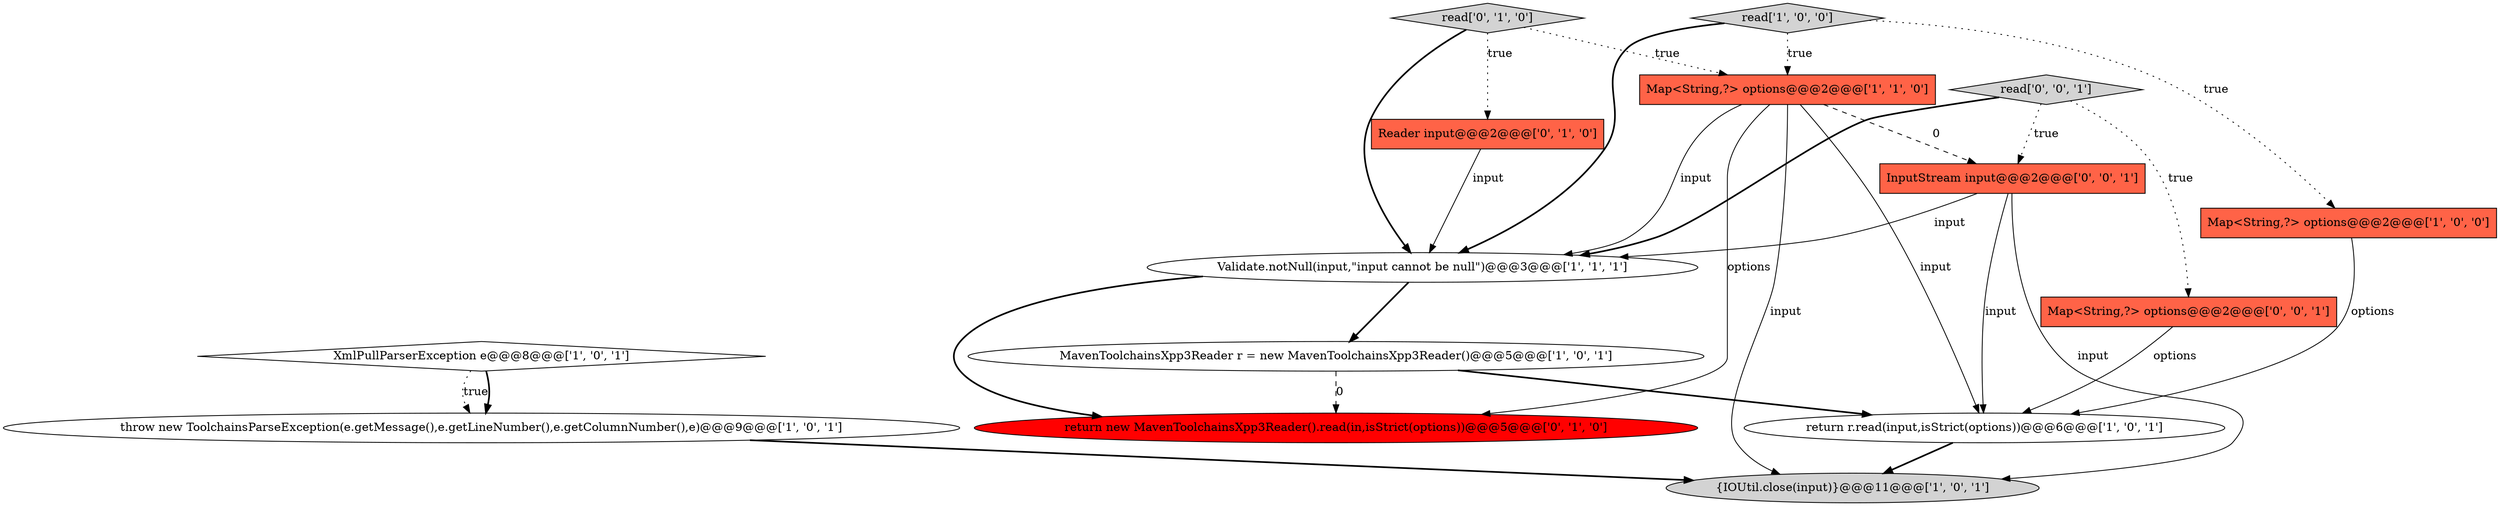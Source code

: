 digraph {
13 [style = filled, label = "InputStream input@@@2@@@['0', '0', '1']", fillcolor = tomato, shape = box image = "AAA0AAABBB3BBB"];
6 [style = filled, label = "return r.read(input,isStrict(options))@@@6@@@['1', '0', '1']", fillcolor = white, shape = ellipse image = "AAA0AAABBB1BBB"];
11 [style = filled, label = "read['0', '1', '0']", fillcolor = lightgray, shape = diamond image = "AAA0AAABBB2BBB"];
9 [style = filled, label = "return new MavenToolchainsXpp3Reader().read(in,isStrict(options))@@@5@@@['0', '1', '0']", fillcolor = red, shape = ellipse image = "AAA1AAABBB2BBB"];
14 [style = filled, label = "read['0', '0', '1']", fillcolor = lightgray, shape = diamond image = "AAA0AAABBB3BBB"];
5 [style = filled, label = "read['1', '0', '0']", fillcolor = lightgray, shape = diamond image = "AAA0AAABBB1BBB"];
3 [style = filled, label = "throw new ToolchainsParseException(e.getMessage(),e.getLineNumber(),e.getColumnNumber(),e)@@@9@@@['1', '0', '1']", fillcolor = white, shape = ellipse image = "AAA0AAABBB1BBB"];
12 [style = filled, label = "Map<String,?> options@@@2@@@['0', '0', '1']", fillcolor = tomato, shape = box image = "AAA0AAABBB3BBB"];
1 [style = filled, label = "Map<String,?> options@@@2@@@['1', '0', '0']", fillcolor = tomato, shape = box image = "AAA0AAABBB1BBB"];
0 [style = filled, label = "Validate.notNull(input,\"input cannot be null\")@@@3@@@['1', '1', '1']", fillcolor = white, shape = ellipse image = "AAA0AAABBB1BBB"];
7 [style = filled, label = "{IOUtil.close(input)}@@@11@@@['1', '0', '1']", fillcolor = lightgray, shape = ellipse image = "AAA0AAABBB1BBB"];
8 [style = filled, label = "Map<String,?> options@@@2@@@['1', '1', '0']", fillcolor = tomato, shape = box image = "AAA0AAABBB1BBB"];
4 [style = filled, label = "MavenToolchainsXpp3Reader r = new MavenToolchainsXpp3Reader()@@@5@@@['1', '0', '1']", fillcolor = white, shape = ellipse image = "AAA0AAABBB1BBB"];
2 [style = filled, label = "XmlPullParserException e@@@8@@@['1', '0', '1']", fillcolor = white, shape = diamond image = "AAA0AAABBB1BBB"];
10 [style = filled, label = "Reader input@@@2@@@['0', '1', '0']", fillcolor = tomato, shape = box image = "AAA0AAABBB2BBB"];
2->3 [style = dotted, label="true"];
13->6 [style = solid, label="input"];
0->9 [style = bold, label=""];
14->12 [style = dotted, label="true"];
4->6 [style = bold, label=""];
12->6 [style = solid, label="options"];
11->10 [style = dotted, label="true"];
8->6 [style = solid, label="input"];
2->3 [style = bold, label=""];
5->1 [style = dotted, label="true"];
1->6 [style = solid, label="options"];
8->0 [style = solid, label="input"];
14->13 [style = dotted, label="true"];
13->7 [style = solid, label="input"];
8->13 [style = dashed, label="0"];
4->9 [style = dashed, label="0"];
8->7 [style = solid, label="input"];
11->0 [style = bold, label=""];
8->9 [style = solid, label="options"];
10->0 [style = solid, label="input"];
14->0 [style = bold, label=""];
5->0 [style = bold, label=""];
3->7 [style = bold, label=""];
0->4 [style = bold, label=""];
11->8 [style = dotted, label="true"];
5->8 [style = dotted, label="true"];
6->7 [style = bold, label=""];
13->0 [style = solid, label="input"];
}
